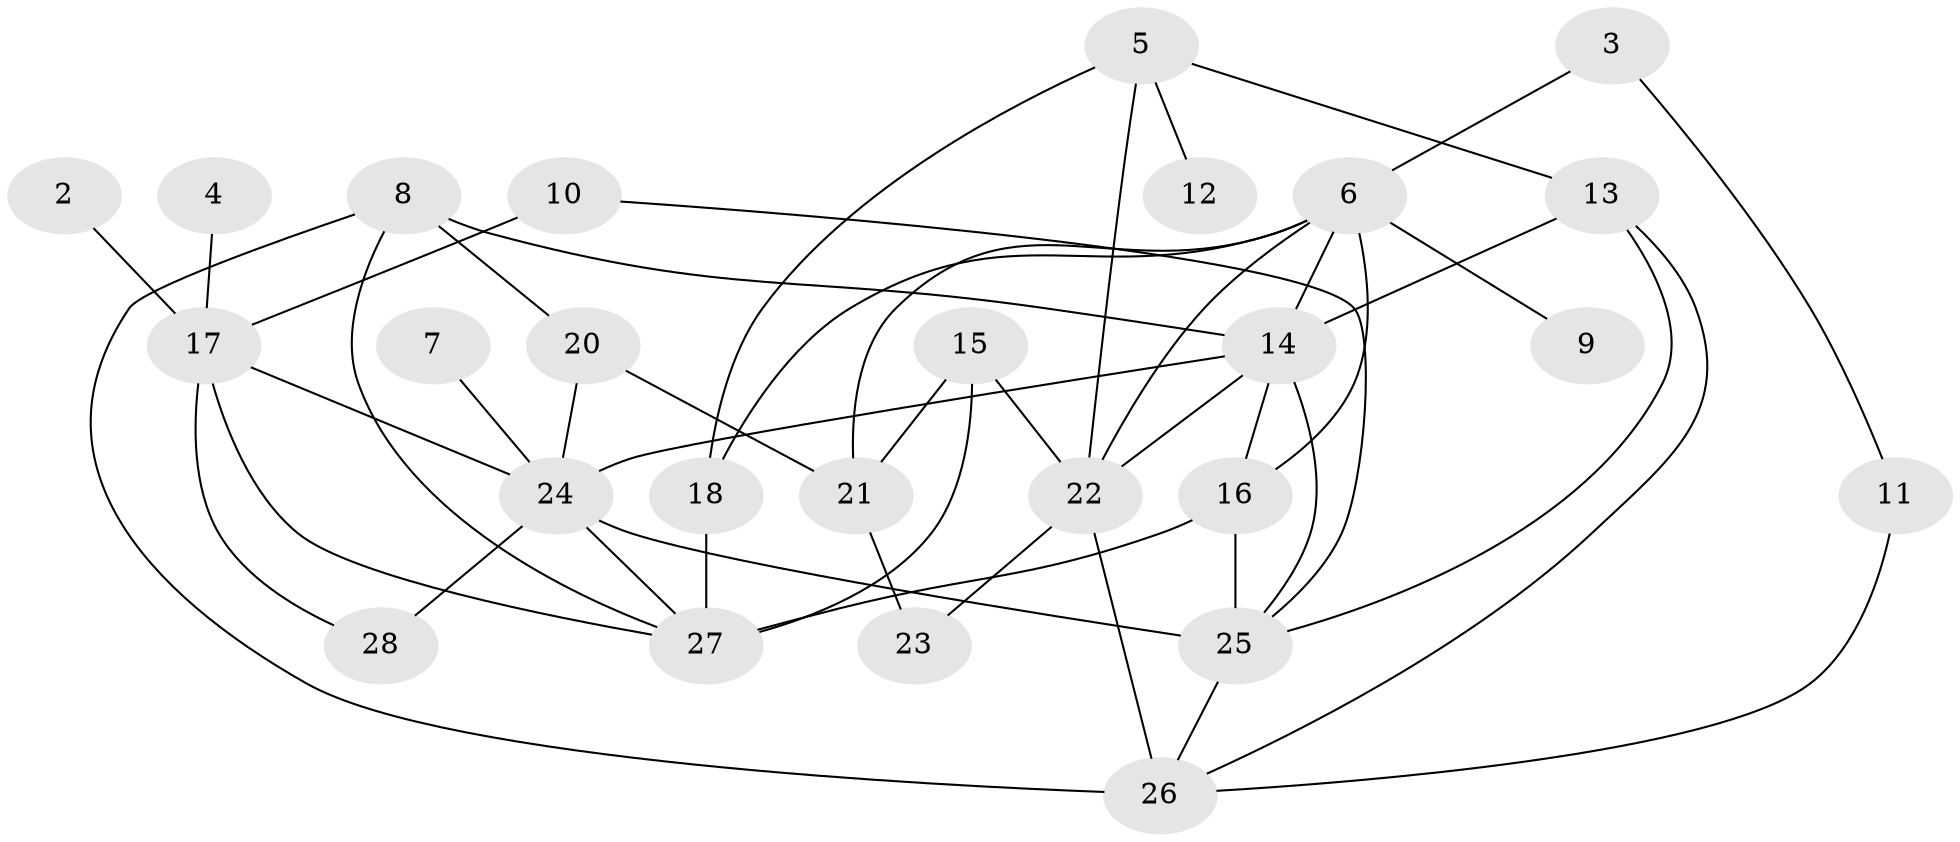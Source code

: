 // original degree distribution, {4: 0.14285714285714285, 3: 0.26785714285714285, 2: 0.26785714285714285, 5: 0.08928571428571429, 0: 0.017857142857142856, 7: 0.017857142857142856, 1: 0.16071428571428573, 6: 0.03571428571428571}
// Generated by graph-tools (version 1.1) at 2025/25/03/09/25 03:25:19]
// undirected, 26 vertices, 47 edges
graph export_dot {
graph [start="1"]
  node [color=gray90,style=filled];
  2;
  3;
  4;
  5;
  6;
  7;
  8;
  9;
  10;
  11;
  12;
  13;
  14;
  15;
  16;
  17;
  18;
  20;
  21;
  22;
  23;
  24;
  25;
  26;
  27;
  28;
  2 -- 17 [weight=1.0];
  3 -- 6 [weight=1.0];
  3 -- 11 [weight=1.0];
  4 -- 17 [weight=1.0];
  5 -- 12 [weight=1.0];
  5 -- 13 [weight=1.0];
  5 -- 18 [weight=1.0];
  5 -- 22 [weight=1.0];
  6 -- 9 [weight=1.0];
  6 -- 14 [weight=1.0];
  6 -- 16 [weight=1.0];
  6 -- 18 [weight=1.0];
  6 -- 21 [weight=1.0];
  6 -- 22 [weight=1.0];
  7 -- 24 [weight=1.0];
  8 -- 14 [weight=1.0];
  8 -- 20 [weight=1.0];
  8 -- 26 [weight=1.0];
  8 -- 27 [weight=1.0];
  10 -- 17 [weight=1.0];
  10 -- 25 [weight=1.0];
  11 -- 26 [weight=1.0];
  13 -- 14 [weight=1.0];
  13 -- 25 [weight=1.0];
  13 -- 26 [weight=1.0];
  14 -- 16 [weight=1.0];
  14 -- 22 [weight=1.0];
  14 -- 24 [weight=1.0];
  14 -- 25 [weight=1.0];
  15 -- 21 [weight=1.0];
  15 -- 22 [weight=1.0];
  15 -- 27 [weight=1.0];
  16 -- 25 [weight=1.0];
  16 -- 27 [weight=1.0];
  17 -- 24 [weight=1.0];
  17 -- 27 [weight=1.0];
  17 -- 28 [weight=1.0];
  18 -- 27 [weight=2.0];
  20 -- 21 [weight=1.0];
  20 -- 24 [weight=2.0];
  21 -- 23 [weight=1.0];
  22 -- 23 [weight=1.0];
  22 -- 26 [weight=2.0];
  24 -- 25 [weight=2.0];
  24 -- 27 [weight=2.0];
  24 -- 28 [weight=1.0];
  25 -- 26 [weight=1.0];
}
